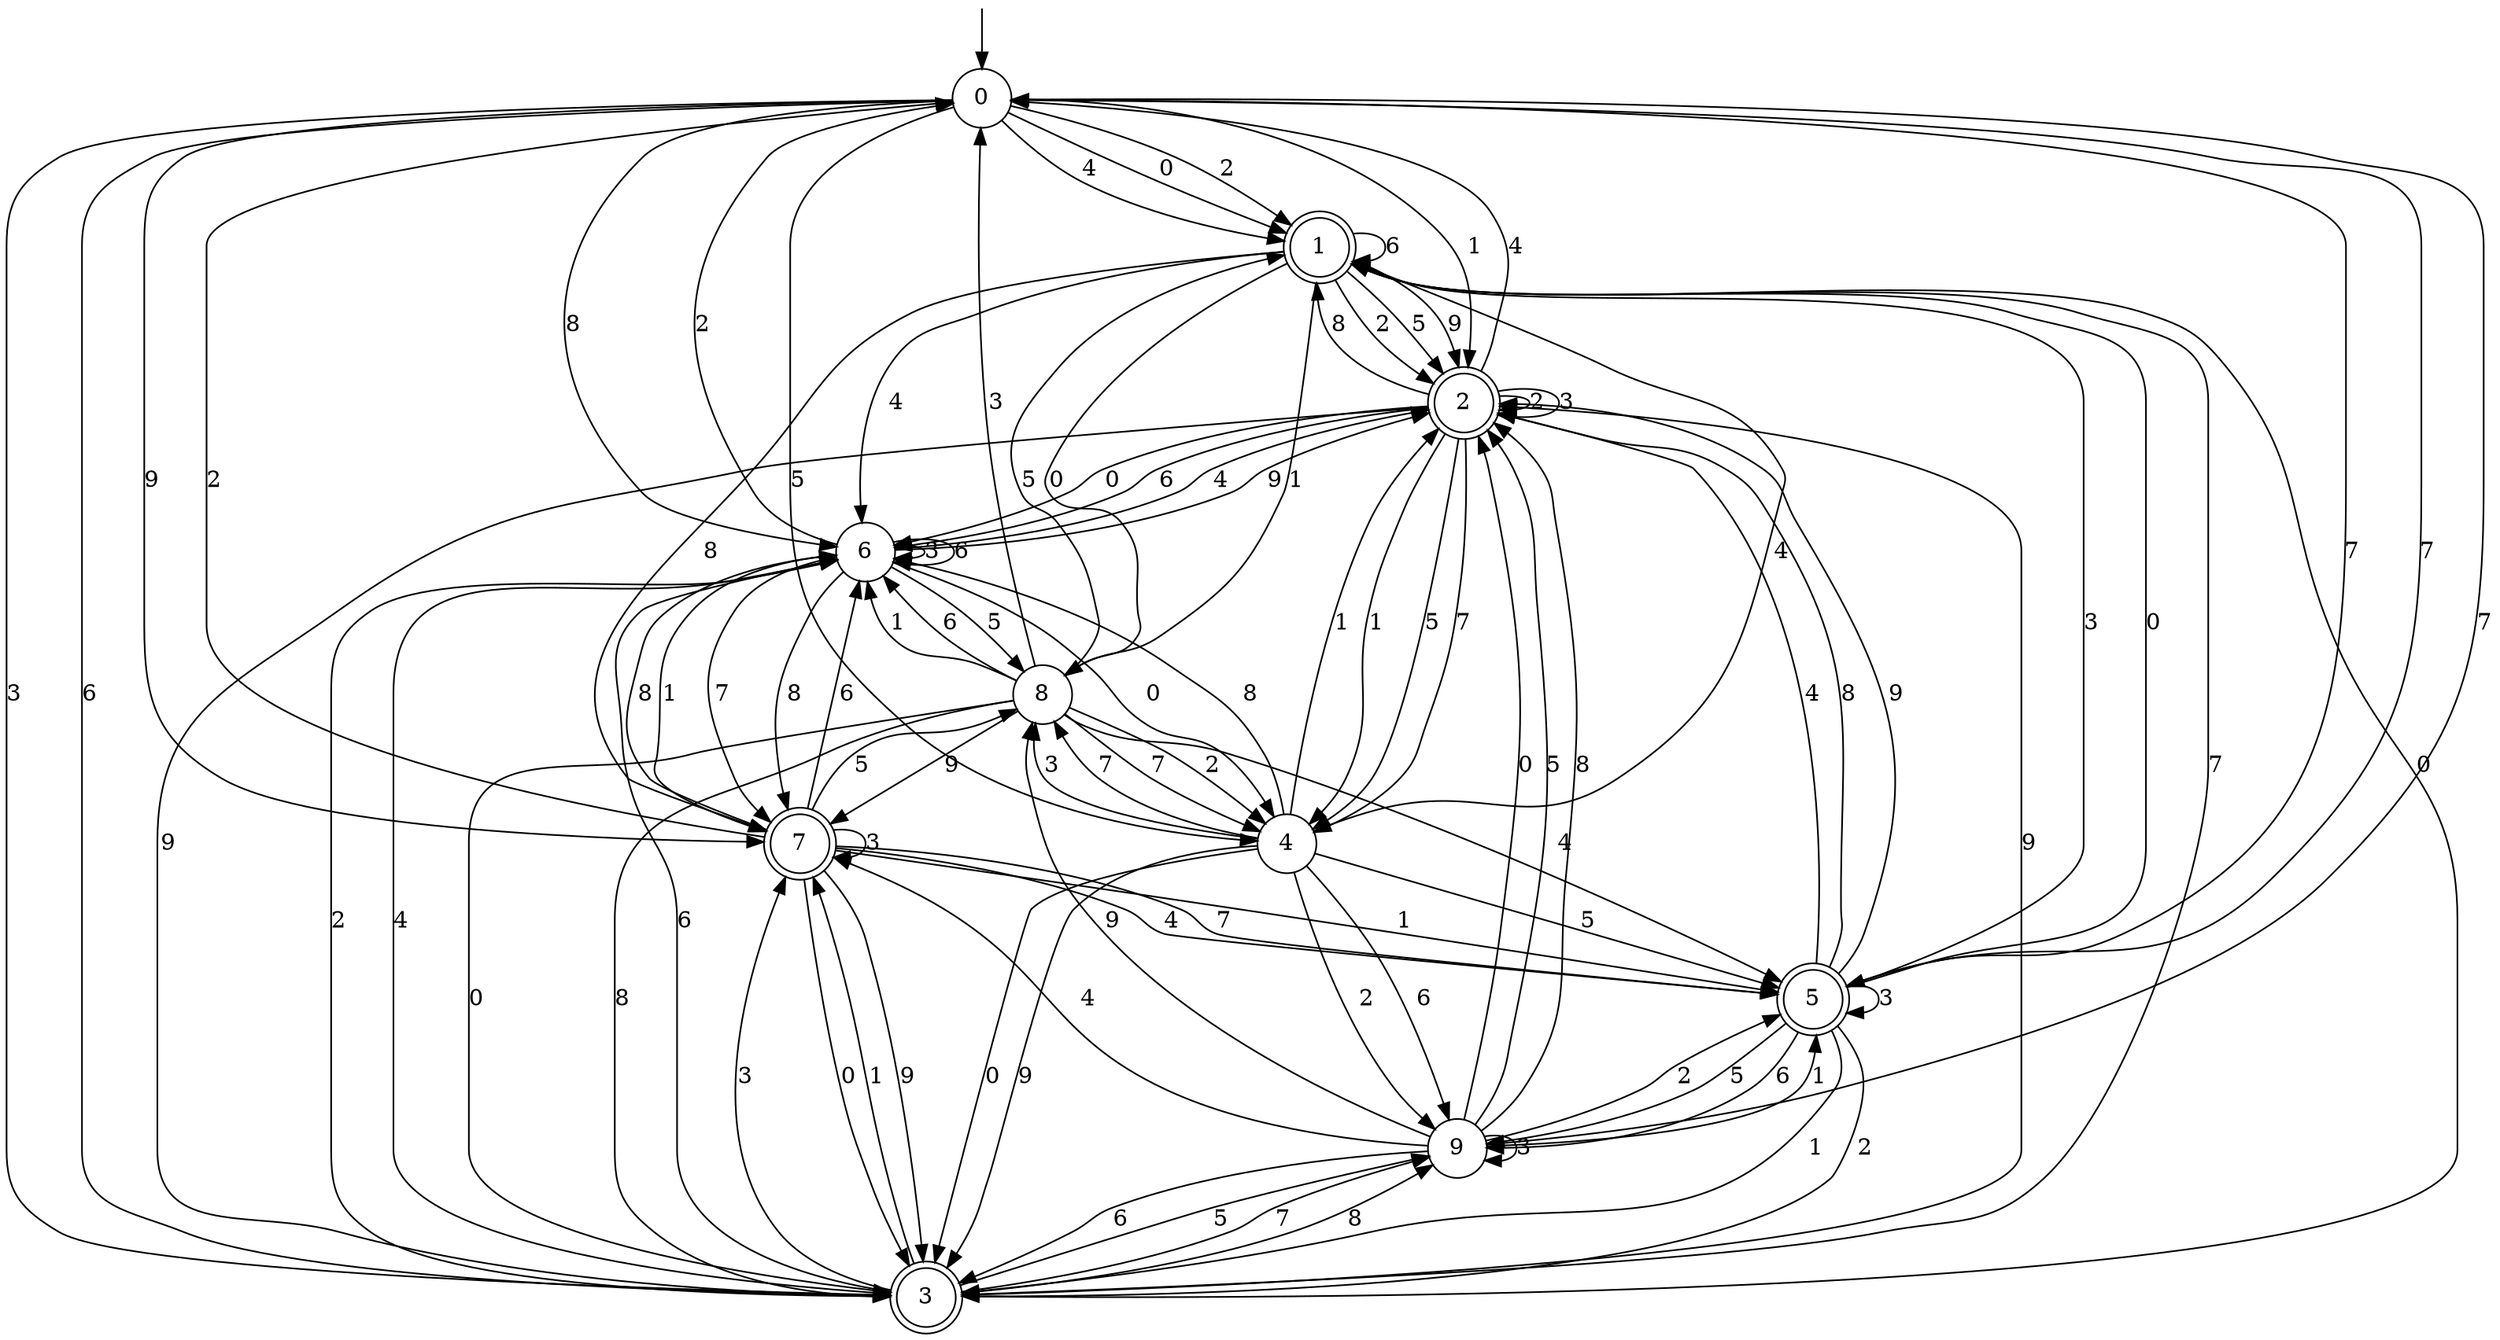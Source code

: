 digraph g {

	s0 [shape="circle" label="0"];
	s1 [shape="doublecircle" label="1"];
	s2 [shape="doublecircle" label="2"];
	s3 [shape="doublecircle" label="3"];
	s4 [shape="circle" label="4"];
	s5 [shape="doublecircle" label="5"];
	s6 [shape="circle" label="6"];
	s7 [shape="doublecircle" label="7"];
	s8 [shape="circle" label="8"];
	s9 [shape="circle" label="9"];
	s0 -> s1 [label="0"];
	s0 -> s2 [label="1"];
	s0 -> s1 [label="2"];
	s0 -> s3 [label="3"];
	s0 -> s1 [label="4"];
	s0 -> s4 [label="5"];
	s0 -> s3 [label="6"];
	s0 -> s5 [label="7"];
	s0 -> s6 [label="8"];
	s0 -> s7 [label="9"];
	s1 -> s8 [label="0"];
	s1 -> s8 [label="1"];
	s1 -> s2 [label="2"];
	s1 -> s5 [label="3"];
	s1 -> s6 [label="4"];
	s1 -> s2 [label="5"];
	s1 -> s1 [label="6"];
	s1 -> s3 [label="7"];
	s1 -> s7 [label="8"];
	s1 -> s2 [label="9"];
	s2 -> s6 [label="0"];
	s2 -> s4 [label="1"];
	s2 -> s2 [label="2"];
	s2 -> s2 [label="3"];
	s2 -> s0 [label="4"];
	s2 -> s4 [label="5"];
	s2 -> s6 [label="6"];
	s2 -> s4 [label="7"];
	s2 -> s1 [label="8"];
	s2 -> s3 [label="9"];
	s3 -> s1 [label="0"];
	s3 -> s7 [label="1"];
	s3 -> s6 [label="2"];
	s3 -> s7 [label="3"];
	s3 -> s6 [label="4"];
	s3 -> s9 [label="5"];
	s3 -> s6 [label="6"];
	s3 -> s9 [label="7"];
	s3 -> s9 [label="8"];
	s3 -> s2 [label="9"];
	s4 -> s3 [label="0"];
	s4 -> s2 [label="1"];
	s4 -> s9 [label="2"];
	s4 -> s8 [label="3"];
	s4 -> s1 [label="4"];
	s4 -> s5 [label="5"];
	s4 -> s9 [label="6"];
	s4 -> s8 [label="7"];
	s4 -> s6 [label="8"];
	s4 -> s3 [label="9"];
	s5 -> s1 [label="0"];
	s5 -> s3 [label="1"];
	s5 -> s3 [label="2"];
	s5 -> s5 [label="3"];
	s5 -> s2 [label="4"];
	s5 -> s9 [label="5"];
	s5 -> s9 [label="6"];
	s5 -> s0 [label="7"];
	s5 -> s2 [label="8"];
	s5 -> s2 [label="9"];
	s6 -> s4 [label="0"];
	s6 -> s7 [label="1"];
	s6 -> s0 [label="2"];
	s6 -> s6 [label="3"];
	s6 -> s2 [label="4"];
	s6 -> s8 [label="5"];
	s6 -> s6 [label="6"];
	s6 -> s7 [label="7"];
	s6 -> s7 [label="8"];
	s6 -> s2 [label="9"];
	s7 -> s3 [label="0"];
	s7 -> s5 [label="1"];
	s7 -> s0 [label="2"];
	s7 -> s7 [label="3"];
	s7 -> s5 [label="4"];
	s7 -> s8 [label="5"];
	s7 -> s6 [label="6"];
	s7 -> s5 [label="7"];
	s7 -> s6 [label="8"];
	s7 -> s3 [label="9"];
	s8 -> s3 [label="0"];
	s8 -> s6 [label="1"];
	s8 -> s4 [label="2"];
	s8 -> s0 [label="3"];
	s8 -> s5 [label="4"];
	s8 -> s1 [label="5"];
	s8 -> s6 [label="6"];
	s8 -> s4 [label="7"];
	s8 -> s3 [label="8"];
	s8 -> s7 [label="9"];
	s9 -> s2 [label="0"];
	s9 -> s5 [label="1"];
	s9 -> s5 [label="2"];
	s9 -> s9 [label="3"];
	s9 -> s7 [label="4"];
	s9 -> s2 [label="5"];
	s9 -> s3 [label="6"];
	s9 -> s0 [label="7"];
	s9 -> s2 [label="8"];
	s9 -> s8 [label="9"];

__start0 [label="" shape="none" width="0" height="0"];
__start0 -> s0;

}
